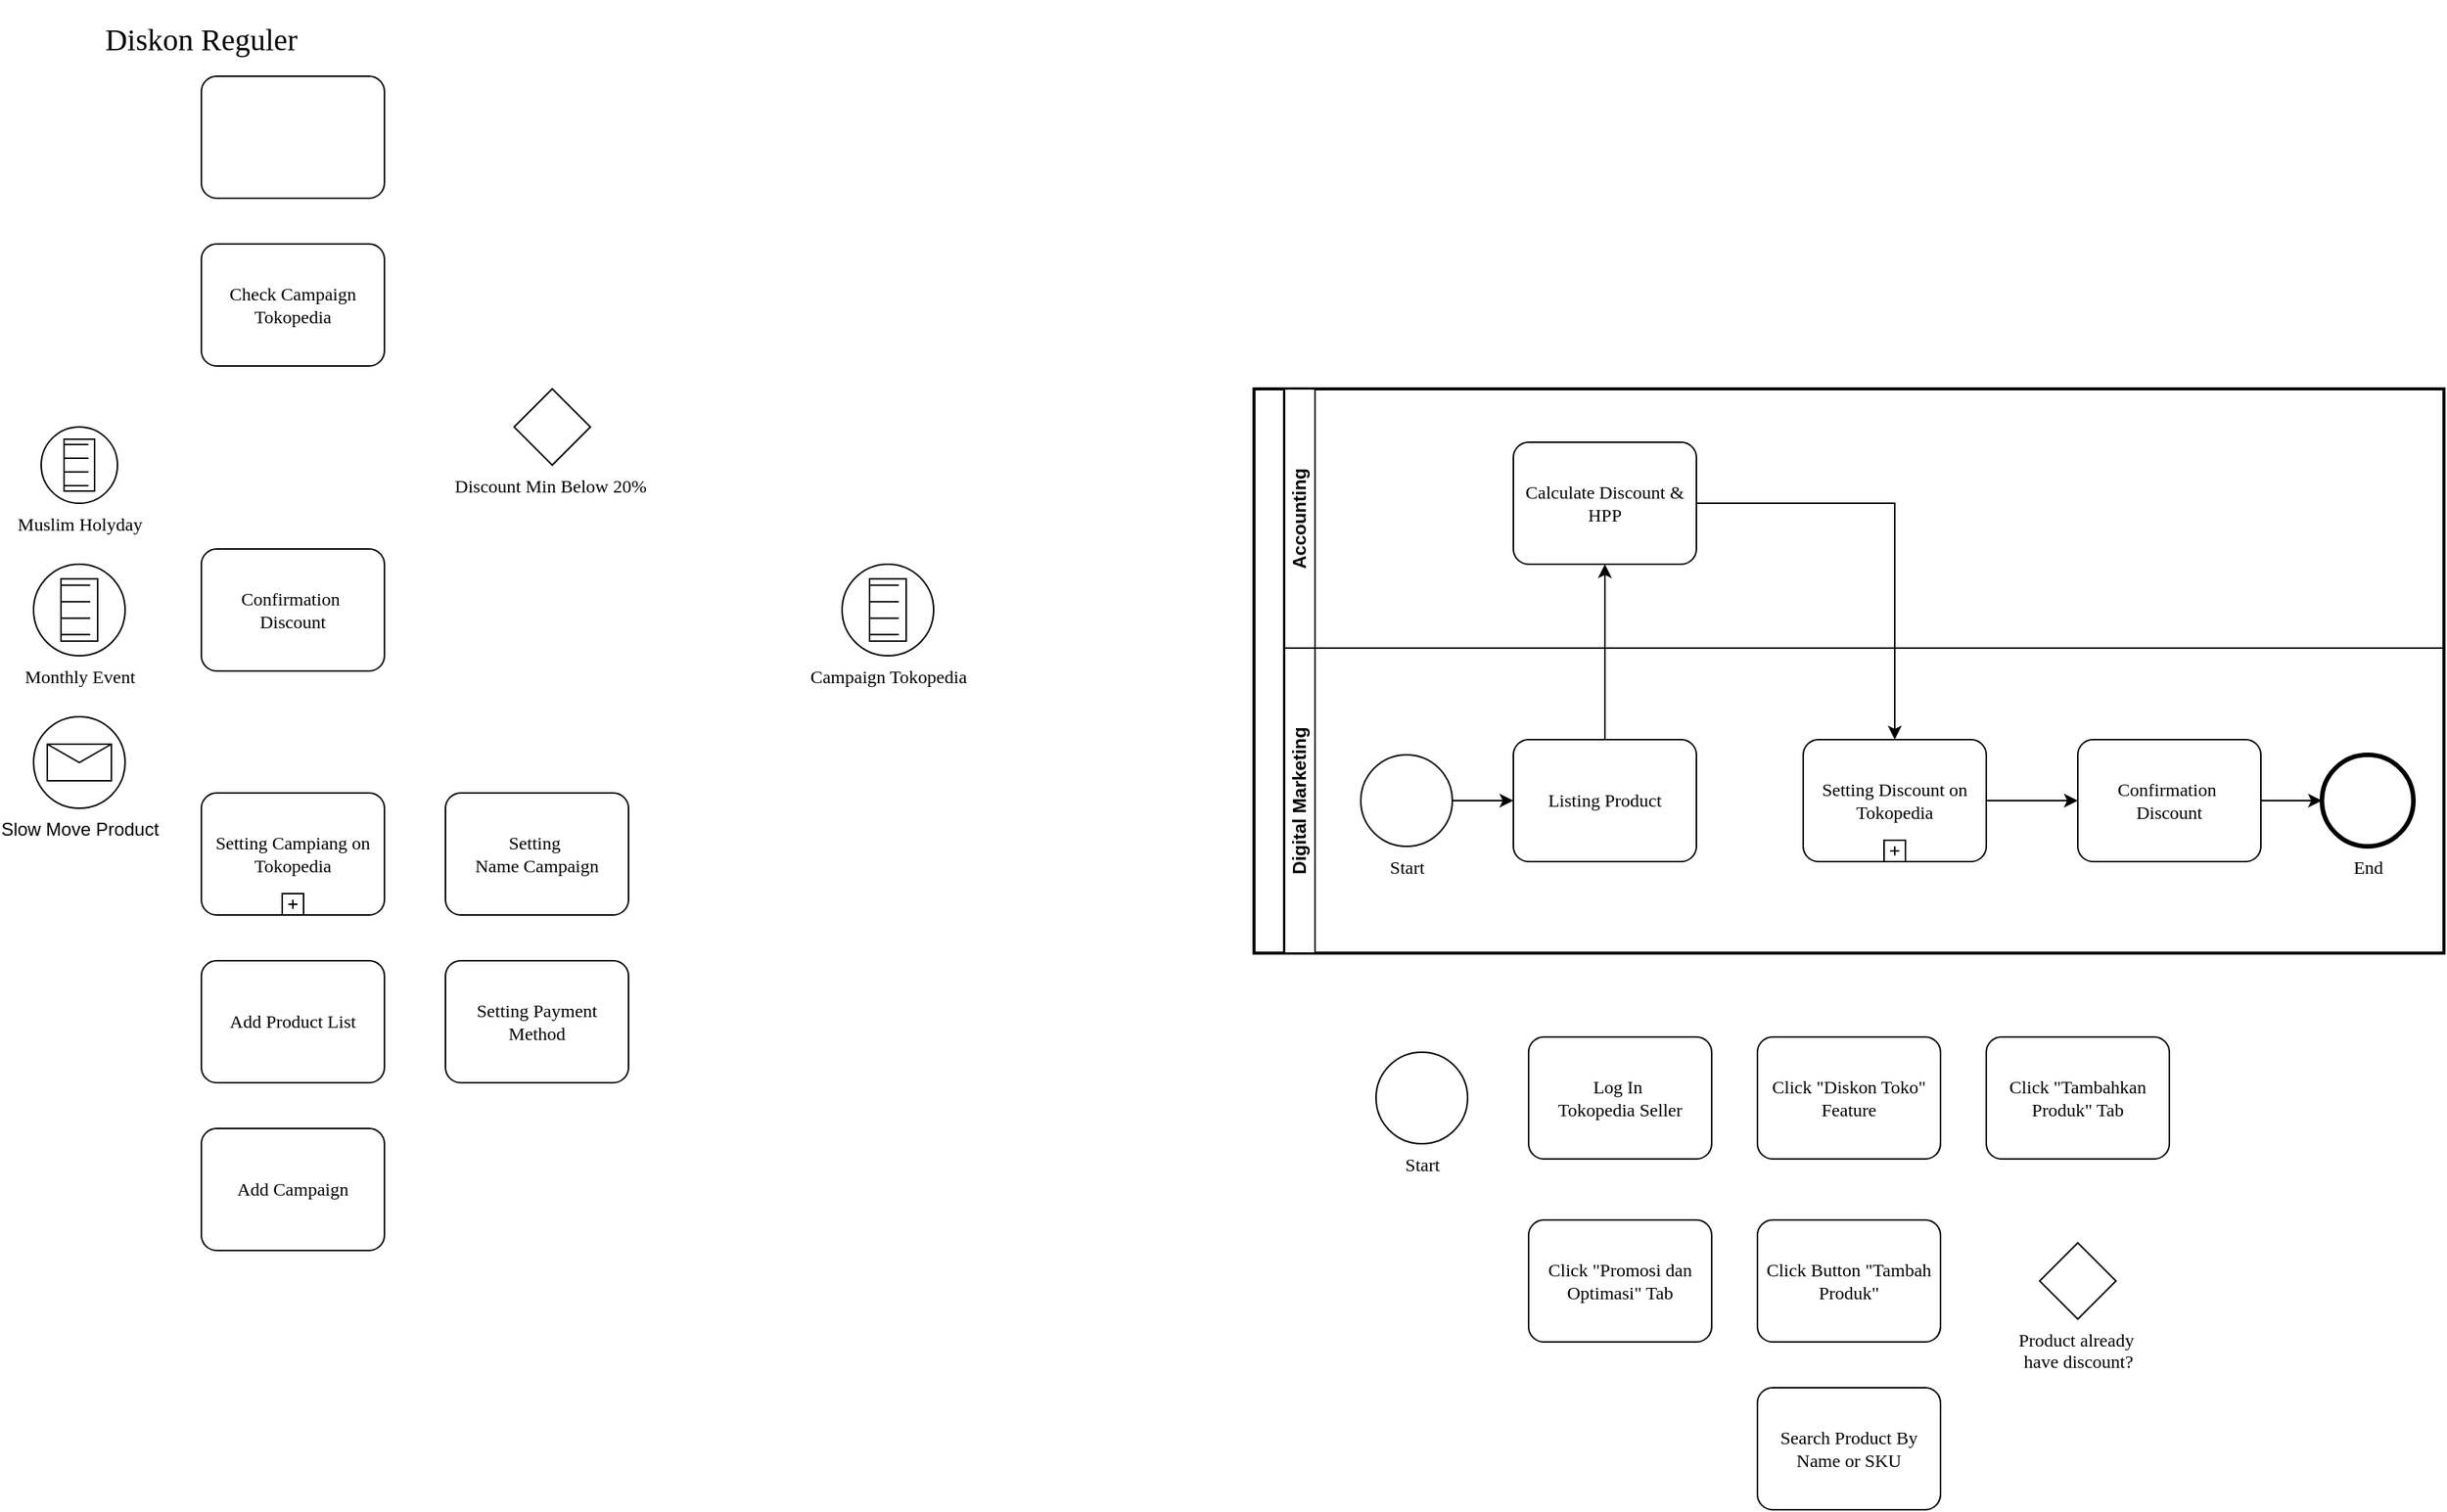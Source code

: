 <mxfile version="24.5.5" type="github">
  <diagram name="Page-1" id="Yi4qCKwHwHE2i9LplEFX">
    <mxGraphModel dx="755" dy="383" grid="1" gridSize="10" guides="1" tooltips="1" connect="1" arrows="1" fold="1" page="1" pageScale="1" pageWidth="850" pageHeight="1100" math="0" shadow="0">
      <root>
        <mxCell id="0" />
        <mxCell id="1" parent="0" />
        <mxCell id="dL3wJV5hjYVumxx8Xskh-28" value="&lt;font style=&quot;font-size: 20px;&quot;&gt;Diskon Reguler&lt;/font&gt;" style="text;html=1;strokeColor=none;fillColor=none;align=center;verticalAlign=middle;whiteSpace=wrap;rounded=0;fontFamily=Times New Roman;" vertex="1" parent="1">
          <mxGeometry x="45" width="210" height="50" as="geometry" />
        </mxCell>
        <mxCell id="dL3wJV5hjYVumxx8Xskh-38" value="Check Campaign Tokopedia" style="points=[[0.25,0,0],[0.5,0,0],[0.75,0,0],[1,0.25,0],[1,0.5,0],[1,0.75,0],[0.75,1,0],[0.5,1,0],[0.25,1,0],[0,0.75,0],[0,0.5,0],[0,0.25,0]];shape=mxgraph.bpmn.task;whiteSpace=wrap;rectStyle=rounded;size=10;html=1;container=1;expand=0;collapsible=0;taskMarker=abstract;fontFamily=Times New Roman;" vertex="1" parent="1">
          <mxGeometry x="150" y="160" width="120" height="80" as="geometry" />
        </mxCell>
        <mxCell id="dL3wJV5hjYVumxx8Xskh-41" value="&lt;font&gt;Discount Min Below 20%&amp;nbsp;&lt;/font&gt;" style="points=[[0.25,0.25,0],[0.5,0,0],[0.75,0.25,0],[1,0.5,0],[0.75,0.75,0],[0.5,1,0],[0.25,0.75,0],[0,0.5,0]];shape=mxgraph.bpmn.gateway2;html=1;verticalLabelPosition=bottom;labelBackgroundColor=#ffffff;verticalAlign=top;align=center;perimeter=rhombusPerimeter;outlineConnect=0;outline=none;symbol=none;fontFamily=Times New Roman;" vertex="1" parent="1">
          <mxGeometry x="355" y="255" width="50" height="50" as="geometry" />
        </mxCell>
        <mxCell id="dL3wJV5hjYVumxx8Xskh-45" value="" style="points=[[0.25,0,0],[0.5,0,0],[0.75,0,0],[1,0.25,0],[1,0.5,0],[1,0.75,0],[0.75,1,0],[0.5,1,0],[0.25,1,0],[0,0.75,0],[0,0.5,0],[0,0.25,0]];shape=mxgraph.bpmn.task;whiteSpace=wrap;rectStyle=rounded;size=10;html=1;container=1;expand=0;collapsible=0;taskMarker=abstract;fontFamily=Times New Roman;" vertex="1" parent="1">
          <mxGeometry x="150" y="50" width="120" height="80" as="geometry" />
        </mxCell>
        <mxCell id="dL3wJV5hjYVumxx8Xskh-46" value="&lt;font&gt;Product already&amp;nbsp;&lt;/font&gt;&lt;div&gt;&lt;font&gt;have discount?&lt;/font&gt;&lt;/div&gt;" style="points=[[0.25,0.25,0],[0.5,0,0],[0.75,0.25,0],[1,0.5,0],[0.75,0.75,0],[0.5,1,0],[0.25,0.75,0],[0,0.5,0]];shape=mxgraph.bpmn.gateway2;html=1;verticalLabelPosition=bottom;labelBackgroundColor=#ffffff;verticalAlign=top;align=center;perimeter=rhombusPerimeter;outlineConnect=0;outline=none;symbol=none;fontFamily=Times New Roman;" vertex="1" parent="1">
          <mxGeometry x="1355" y="815" width="50" height="50" as="geometry" />
        </mxCell>
        <mxCell id="dL3wJV5hjYVumxx8Xskh-47" value="&lt;font&gt;Confirmation&amp;nbsp;&lt;/font&gt;&lt;div&gt;&lt;font&gt;Discount&lt;/font&gt;&lt;/div&gt;" style="points=[[0.25,0,0],[0.5,0,0],[0.75,0,0],[1,0.25,0],[1,0.5,0],[1,0.75,0],[0.75,1,0],[0.5,1,0],[0.25,1,0],[0,0.75,0],[0,0.5,0],[0,0.25,0]];shape=mxgraph.bpmn.task;whiteSpace=wrap;rectStyle=rounded;size=10;html=1;container=1;expand=0;collapsible=0;taskMarker=abstract;fontFamily=Times New Roman;" vertex="1" parent="1">
          <mxGeometry x="150" y="360" width="120" height="80" as="geometry" />
        </mxCell>
        <mxCell id="dL3wJV5hjYVumxx8Xskh-48" value="Muslim Holyday" style="points=[[0.145,0.145,0],[0.5,0,0],[0.855,0.145,0],[1,0.5,0],[0.855,0.855,0],[0.5,1,0],[0.145,0.855,0],[0,0.5,0]];shape=mxgraph.bpmn.event;html=1;verticalLabelPosition=bottom;labelBackgroundColor=#ffffff;verticalAlign=top;align=center;perimeter=ellipsePerimeter;outlineConnect=0;aspect=fixed;outline=standard;symbol=conditional;fontFamily=Times New Roman;" vertex="1" parent="1">
          <mxGeometry x="45" y="280" width="50" height="50" as="geometry" />
        </mxCell>
        <mxCell id="dL3wJV5hjYVumxx8Xskh-49" value="Monthly Event" style="points=[[0.145,0.145,0],[0.5,0,0],[0.855,0.145,0],[1,0.5,0],[0.855,0.855,0],[0.5,1,0],[0.145,0.855,0],[0,0.5,0]];shape=mxgraph.bpmn.event;html=1;verticalLabelPosition=bottom;labelBackgroundColor=#ffffff;verticalAlign=top;align=center;perimeter=ellipsePerimeter;outlineConnect=0;aspect=fixed;outline=standard;symbol=conditional;fontFamily=Times New Roman;" vertex="1" parent="1">
          <mxGeometry x="40" y="370" width="60" height="60" as="geometry" />
        </mxCell>
        <mxCell id="dL3wJV5hjYVumxx8Xskh-54" value="&lt;font&gt;Setting Campiang on Tokopedia&lt;/font&gt;" style="points=[[0.25,0,0],[0.5,0,0],[0.75,0,0],[1,0.25,0],[1,0.5,0],[1,0.75,0],[0.75,1,0],[0.5,1,0],[0.25,1,0],[0,0.75,0],[0,0.5,0],[0,0.25,0]];shape=mxgraph.bpmn.task;whiteSpace=wrap;rectStyle=rounded;size=10;html=1;container=1;expand=0;collapsible=0;taskMarker=abstract;isLoopSub=1;fontFamily=Times New Roman;" vertex="1" parent="1">
          <mxGeometry x="150" y="520" width="120" height="80" as="geometry" />
        </mxCell>
        <mxCell id="dL3wJV5hjYVumxx8Xskh-56" value="Setting&amp;nbsp;&lt;div&gt;Name Campaign&lt;/div&gt;" style="points=[[0.25,0,0],[0.5,0,0],[0.75,0,0],[1,0.25,0],[1,0.5,0],[1,0.75,0],[0.75,1,0],[0.5,1,0],[0.25,1,0],[0,0.75,0],[0,0.5,0],[0,0.25,0]];shape=mxgraph.bpmn.task;whiteSpace=wrap;rectStyle=rounded;size=10;html=1;container=1;expand=0;collapsible=0;taskMarker=abstract;fontFamily=Times New Roman;" vertex="1" parent="1">
          <mxGeometry x="310" y="520" width="120" height="80" as="geometry" />
        </mxCell>
        <mxCell id="dL3wJV5hjYVumxx8Xskh-57" value="&lt;div&gt;Add Product List&lt;/div&gt;" style="points=[[0.25,0,0],[0.5,0,0],[0.75,0,0],[1,0.25,0],[1,0.5,0],[1,0.75,0],[0.75,1,0],[0.5,1,0],[0.25,1,0],[0,0.75,0],[0,0.5,0],[0,0.25,0]];shape=mxgraph.bpmn.task;whiteSpace=wrap;rectStyle=rounded;size=10;html=1;container=1;expand=0;collapsible=0;taskMarker=abstract;fontFamily=Times New Roman;" vertex="1" parent="1">
          <mxGeometry x="150" y="630" width="120" height="80" as="geometry" />
        </mxCell>
        <mxCell id="dL3wJV5hjYVumxx8Xskh-58" value="&lt;div&gt;Setting Payment Method&lt;/div&gt;" style="points=[[0.25,0,0],[0.5,0,0],[0.75,0,0],[1,0.25,0],[1,0.5,0],[1,0.75,0],[0.75,1,0],[0.5,1,0],[0.25,1,0],[0,0.75,0],[0,0.5,0],[0,0.25,0]];shape=mxgraph.bpmn.task;whiteSpace=wrap;rectStyle=rounded;size=10;html=1;container=1;expand=0;collapsible=0;taskMarker=abstract;fontFamily=Times New Roman;" vertex="1" parent="1">
          <mxGeometry x="310" y="630" width="120" height="80" as="geometry" />
        </mxCell>
        <mxCell id="dL3wJV5hjYVumxx8Xskh-59" value="Add Campaign" style="points=[[0.25,0,0],[0.5,0,0],[0.75,0,0],[1,0.25,0],[1,0.5,0],[1,0.75,0],[0.75,1,0],[0.5,1,0],[0.25,1,0],[0,0.75,0],[0,0.5,0],[0,0.25,0]];shape=mxgraph.bpmn.task;whiteSpace=wrap;rectStyle=rounded;size=10;html=1;container=1;expand=0;collapsible=0;taskMarker=abstract;fontFamily=Times New Roman;" vertex="1" parent="1">
          <mxGeometry x="150" y="740" width="120" height="80" as="geometry" />
        </mxCell>
        <mxCell id="dL3wJV5hjYVumxx8Xskh-61" value="Campaign Tokopedia" style="points=[[0.145,0.145,0],[0.5,0,0],[0.855,0.145,0],[1,0.5,0],[0.855,0.855,0],[0.5,1,0],[0.145,0.855,0],[0,0.5,0]];shape=mxgraph.bpmn.event;html=1;verticalLabelPosition=bottom;labelBackgroundColor=#ffffff;verticalAlign=top;align=center;perimeter=ellipsePerimeter;outlineConnect=0;aspect=fixed;outline=standard;symbol=conditional;fontFamily=Times New Roman;" vertex="1" parent="1">
          <mxGeometry x="570" y="370" width="60" height="60" as="geometry" />
        </mxCell>
        <mxCell id="dL3wJV5hjYVumxx8Xskh-62" value="Slow Move Product" style="points=[[0.145,0.145,0],[0.5,0,0],[0.855,0.145,0],[1,0.5,0],[0.855,0.855,0],[0.5,1,0],[0.145,0.855,0],[0,0.5,0]];shape=mxgraph.bpmn.event;html=1;verticalLabelPosition=bottom;labelBackgroundColor=#ffffff;verticalAlign=top;align=center;perimeter=ellipsePerimeter;outlineConnect=0;aspect=fixed;outline=standard;symbol=message;" vertex="1" parent="1">
          <mxGeometry x="40" y="470" width="60" height="60" as="geometry" />
        </mxCell>
        <mxCell id="dL3wJV5hjYVumxx8Xskh-63" value="" style="swimlane;html=1;startSize=20;fontStyle=0;collapsible=0;horizontal=0;swimlaneLine=1;swimlaneFillColor=#ffffff;strokeWidth=2;whiteSpace=wrap;" vertex="1" parent="1">
          <mxGeometry x="840" y="255" width="780" height="370" as="geometry" />
        </mxCell>
        <mxCell id="dL3wJV5hjYVumxx8Xskh-65" value="Accounting" style="swimlane;startSize=20;horizontal=0;html=1;whiteSpace=wrap;" vertex="1" parent="dL3wJV5hjYVumxx8Xskh-63">
          <mxGeometry x="20" width="760" height="170" as="geometry" />
        </mxCell>
        <mxCell id="dL3wJV5hjYVumxx8Xskh-39" value="Calculate Discount &amp;amp; HPP" style="points=[[0.25,0,0],[0.5,0,0],[0.75,0,0],[1,0.25,0],[1,0.5,0],[1,0.75,0],[0.75,1,0],[0.5,1,0],[0.25,1,0],[0,0.75,0],[0,0.5,0],[0,0.25,0]];shape=mxgraph.bpmn.task;whiteSpace=wrap;rectStyle=rounded;size=10;html=1;container=1;expand=0;collapsible=0;taskMarker=abstract;fontFamily=Times New Roman;" vertex="1" parent="dL3wJV5hjYVumxx8Xskh-65">
          <mxGeometry x="150" y="35" width="120" height="80" as="geometry" />
        </mxCell>
        <mxCell id="dL3wJV5hjYVumxx8Xskh-66" value="Digital Marketing" style="swimlane;startSize=20;horizontal=0;html=1;whiteSpace=wrap;" vertex="1" parent="dL3wJV5hjYVumxx8Xskh-63">
          <mxGeometry x="20" y="170" width="760" height="200" as="geometry" />
        </mxCell>
        <mxCell id="dL3wJV5hjYVumxx8Xskh-37" value="Start" style="points=[[0.145,0.145,0],[0.5,0,0],[0.855,0.145,0],[1,0.5,0],[0.855,0.855,0],[0.5,1,0],[0.145,0.855,0],[0,0.5,0]];shape=mxgraph.bpmn.event;html=1;verticalLabelPosition=bottom;labelBackgroundColor=#ffffff;verticalAlign=top;align=center;perimeter=ellipsePerimeter;outlineConnect=0;aspect=fixed;outline=standard;symbol=general;fontFamily=Times New Roman;" vertex="1" parent="dL3wJV5hjYVumxx8Xskh-66">
          <mxGeometry x="50" y="70" width="60" height="60" as="geometry" />
        </mxCell>
        <mxCell id="dL3wJV5hjYVumxx8Xskh-27" value="Listing Product" style="points=[[0.25,0,0],[0.5,0,0],[0.75,0,0],[1,0.25,0],[1,0.5,0],[1,0.75,0],[0.75,1,0],[0.5,1,0],[0.25,1,0],[0,0.75,0],[0,0.5,0],[0,0.25,0]];shape=mxgraph.bpmn.task;whiteSpace=wrap;rectStyle=rounded;size=10;html=1;container=1;expand=0;collapsible=0;taskMarker=abstract;fontFamily=Times New Roman;" vertex="1" parent="dL3wJV5hjYVumxx8Xskh-66">
          <mxGeometry x="150" y="60" width="120" height="80" as="geometry" />
        </mxCell>
        <mxCell id="dL3wJV5hjYVumxx8Xskh-67" style="edgeStyle=orthogonalEdgeStyle;rounded=0;orthogonalLoop=1;jettySize=auto;html=1;entryX=0;entryY=0.5;entryDx=0;entryDy=0;entryPerimeter=0;" edge="1" parent="dL3wJV5hjYVumxx8Xskh-66" source="dL3wJV5hjYVumxx8Xskh-37" target="dL3wJV5hjYVumxx8Xskh-27">
          <mxGeometry relative="1" as="geometry" />
        </mxCell>
        <mxCell id="dL3wJV5hjYVumxx8Xskh-44" value="&lt;font&gt;Setting Discount on Tokopedia&lt;/font&gt;" style="points=[[0.25,0,0],[0.5,0,0],[0.75,0,0],[1,0.25,0],[1,0.5,0],[1,0.75,0],[0.75,1,0],[0.5,1,0],[0.25,1,0],[0,0.75,0],[0,0.5,0],[0,0.25,0]];shape=mxgraph.bpmn.task;whiteSpace=wrap;rectStyle=rounded;size=10;html=1;container=1;expand=0;collapsible=0;taskMarker=abstract;isLoopSub=1;fontFamily=Times New Roman;" vertex="1" parent="dL3wJV5hjYVumxx8Xskh-66">
          <mxGeometry x="340" y="60" width="120" height="80" as="geometry" />
        </mxCell>
        <mxCell id="dL3wJV5hjYVumxx8Xskh-73" value="End" style="points=[[0.145,0.145,0],[0.5,0,0],[0.855,0.145,0],[1,0.5,0],[0.855,0.855,0],[0.5,1,0],[0.145,0.855,0],[0,0.5,0]];shape=mxgraph.bpmn.event;html=1;verticalLabelPosition=bottom;labelBackgroundColor=#ffffff;verticalAlign=top;align=center;perimeter=ellipsePerimeter;outlineConnect=0;aspect=fixed;outline=end;symbol=terminate2;fontFamily=Times New Roman;" vertex="1" parent="dL3wJV5hjYVumxx8Xskh-66">
          <mxGeometry x="680" y="70" width="60" height="60" as="geometry" />
        </mxCell>
        <mxCell id="dL3wJV5hjYVumxx8Xskh-77" value="" style="edgeStyle=orthogonalEdgeStyle;rounded=0;orthogonalLoop=1;jettySize=auto;html=1;" edge="1" parent="dL3wJV5hjYVumxx8Xskh-66" source="dL3wJV5hjYVumxx8Xskh-75" target="dL3wJV5hjYVumxx8Xskh-73">
          <mxGeometry relative="1" as="geometry" />
        </mxCell>
        <mxCell id="dL3wJV5hjYVumxx8Xskh-75" value="&lt;font&gt;Confirmation&amp;nbsp;&lt;/font&gt;&lt;div&gt;&lt;font&gt;Discount&lt;/font&gt;&lt;/div&gt;" style="points=[[0.25,0,0],[0.5,0,0],[0.75,0,0],[1,0.25,0],[1,0.5,0],[1,0.75,0],[0.75,1,0],[0.5,1,0],[0.25,1,0],[0,0.75,0],[0,0.5,0],[0,0.25,0]];shape=mxgraph.bpmn.task;whiteSpace=wrap;rectStyle=rounded;size=10;html=1;container=1;expand=0;collapsible=0;taskMarker=abstract;fontFamily=Times New Roman;" vertex="1" parent="dL3wJV5hjYVumxx8Xskh-66">
          <mxGeometry x="520" y="60" width="120" height="80" as="geometry" />
        </mxCell>
        <mxCell id="dL3wJV5hjYVumxx8Xskh-76" style="edgeStyle=orthogonalEdgeStyle;rounded=0;orthogonalLoop=1;jettySize=auto;html=1;entryX=0;entryY=0.5;entryDx=0;entryDy=0;entryPerimeter=0;" edge="1" parent="dL3wJV5hjYVumxx8Xskh-66" source="dL3wJV5hjYVumxx8Xskh-44" target="dL3wJV5hjYVumxx8Xskh-75">
          <mxGeometry relative="1" as="geometry" />
        </mxCell>
        <mxCell id="dL3wJV5hjYVumxx8Xskh-70" style="edgeStyle=orthogonalEdgeStyle;rounded=0;orthogonalLoop=1;jettySize=auto;html=1;entryX=0.5;entryY=1;entryDx=0;entryDy=0;entryPerimeter=0;" edge="1" parent="dL3wJV5hjYVumxx8Xskh-63" source="dL3wJV5hjYVumxx8Xskh-27" target="dL3wJV5hjYVumxx8Xskh-39">
          <mxGeometry relative="1" as="geometry" />
        </mxCell>
        <mxCell id="dL3wJV5hjYVumxx8Xskh-72" style="edgeStyle=orthogonalEdgeStyle;rounded=0;orthogonalLoop=1;jettySize=auto;html=1;entryX=0.5;entryY=0;entryDx=0;entryDy=0;entryPerimeter=0;" edge="1" parent="dL3wJV5hjYVumxx8Xskh-63" source="dL3wJV5hjYVumxx8Xskh-39" target="dL3wJV5hjYVumxx8Xskh-44">
          <mxGeometry relative="1" as="geometry" />
        </mxCell>
        <mxCell id="dL3wJV5hjYVumxx8Xskh-78" value="Start" style="points=[[0.145,0.145,0],[0.5,0,0],[0.855,0.145,0],[1,0.5,0],[0.855,0.855,0],[0.5,1,0],[0.145,0.855,0],[0,0.5,0]];shape=mxgraph.bpmn.event;html=1;verticalLabelPosition=bottom;labelBackgroundColor=#ffffff;verticalAlign=top;align=center;perimeter=ellipsePerimeter;outlineConnect=0;aspect=fixed;outline=standard;symbol=general;fontFamily=Times New Roman;" vertex="1" parent="1">
          <mxGeometry x="920" y="690" width="60" height="60" as="geometry" />
        </mxCell>
        <mxCell id="dL3wJV5hjYVumxx8Xskh-79" value="Log In&amp;nbsp;&lt;div&gt;Tokopedia Seller&lt;/div&gt;" style="points=[[0.25,0,0],[0.5,0,0],[0.75,0,0],[1,0.25,0],[1,0.5,0],[1,0.75,0],[0.75,1,0],[0.5,1,0],[0.25,1,0],[0,0.75,0],[0,0.5,0],[0,0.25,0]];shape=mxgraph.bpmn.task;whiteSpace=wrap;rectStyle=rounded;size=10;html=1;container=1;expand=0;collapsible=0;taskMarker=abstract;fontFamily=Times New Roman;" vertex="1" parent="1">
          <mxGeometry x="1020" y="680" width="120" height="80" as="geometry" />
        </mxCell>
        <mxCell id="dL3wJV5hjYVumxx8Xskh-80" value="Click &quot;Promosi dan Optimasi&quot; Tab" style="points=[[0.25,0,0],[0.5,0,0],[0.75,0,0],[1,0.25,0],[1,0.5,0],[1,0.75,0],[0.75,1,0],[0.5,1,0],[0.25,1,0],[0,0.75,0],[0,0.5,0],[0,0.25,0]];shape=mxgraph.bpmn.task;whiteSpace=wrap;rectStyle=rounded;size=10;html=1;container=1;expand=0;collapsible=0;taskMarker=abstract;fontFamily=Times New Roman;" vertex="1" parent="1">
          <mxGeometry x="1020" y="800" width="120" height="80" as="geometry" />
        </mxCell>
        <mxCell id="dL3wJV5hjYVumxx8Xskh-81" value="Click &quot;Diskon Toko&quot; Feature" style="points=[[0.25,0,0],[0.5,0,0],[0.75,0,0],[1,0.25,0],[1,0.5,0],[1,0.75,0],[0.75,1,0],[0.5,1,0],[0.25,1,0],[0,0.75,0],[0,0.5,0],[0,0.25,0]];shape=mxgraph.bpmn.task;whiteSpace=wrap;rectStyle=rounded;size=10;html=1;container=1;expand=0;collapsible=0;taskMarker=abstract;fontFamily=Times New Roman;" vertex="1" parent="1">
          <mxGeometry x="1170" y="680" width="120" height="80" as="geometry" />
        </mxCell>
        <mxCell id="dL3wJV5hjYVumxx8Xskh-82" value="Click Button &quot;Tambah Produk&quot;" style="points=[[0.25,0,0],[0.5,0,0],[0.75,0,0],[1,0.25,0],[1,0.5,0],[1,0.75,0],[0.75,1,0],[0.5,1,0],[0.25,1,0],[0,0.75,0],[0,0.5,0],[0,0.25,0]];shape=mxgraph.bpmn.task;whiteSpace=wrap;rectStyle=rounded;size=10;html=1;container=1;expand=0;collapsible=0;taskMarker=abstract;fontFamily=Times New Roman;" vertex="1" parent="1">
          <mxGeometry x="1170" y="800" width="120" height="80" as="geometry" />
        </mxCell>
        <mxCell id="dL3wJV5hjYVumxx8Xskh-84" value="Click &quot;Tambahkan Produk&quot; Tab" style="points=[[0.25,0,0],[0.5,0,0],[0.75,0,0],[1,0.25,0],[1,0.5,0],[1,0.75,0],[0.75,1,0],[0.5,1,0],[0.25,1,0],[0,0.75,0],[0,0.5,0],[0,0.25,0]];shape=mxgraph.bpmn.task;whiteSpace=wrap;rectStyle=rounded;size=10;html=1;container=1;expand=0;collapsible=0;taskMarker=abstract;fontFamily=Times New Roman;" vertex="1" parent="1">
          <mxGeometry x="1320" y="680" width="120" height="80" as="geometry" />
        </mxCell>
        <mxCell id="dL3wJV5hjYVumxx8Xskh-85" value="Search Product By Name or SKU" style="points=[[0.25,0,0],[0.5,0,0],[0.75,0,0],[1,0.25,0],[1,0.5,0],[1,0.75,0],[0.75,1,0],[0.5,1,0],[0.25,1,0],[0,0.75,0],[0,0.5,0],[0,0.25,0]];shape=mxgraph.bpmn.task;whiteSpace=wrap;rectStyle=rounded;size=10;html=1;container=1;expand=0;collapsible=0;taskMarker=abstract;fontFamily=Times New Roman;" vertex="1" parent="1">
          <mxGeometry x="1170" y="910" width="120" height="80" as="geometry" />
        </mxCell>
      </root>
    </mxGraphModel>
  </diagram>
</mxfile>
